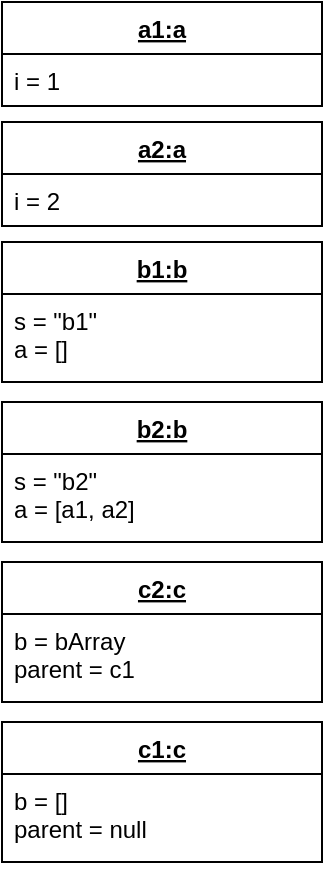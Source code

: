 <mxfile version="13.10.0" type="device"><diagram id="Sjyrh7XdkptuINlzL8qo" name="Page-1"><mxGraphModel dx="270" dy="545" grid="1" gridSize="10" guides="1" tooltips="1" connect="1" arrows="1" fold="1" page="1" pageScale="1" pageWidth="827" pageHeight="1169" math="0" shadow="0"><root><mxCell id="0"/><mxCell id="1" parent="0"/><mxCell id="4TCTGHYUG0QQRNyGJh0D-6" value="a1:a" style="swimlane;fontStyle=5;align=center;verticalAlign=top;childLayout=stackLayout;horizontal=1;startSize=26;horizontalStack=0;resizeParent=1;resizeParentMax=0;resizeLast=0;collapsible=1;marginBottom=0;" vertex="1" parent="1"><mxGeometry x="80" y="40" width="160" height="52" as="geometry"/></mxCell><mxCell id="4TCTGHYUG0QQRNyGJh0D-7" value="i = 1&#10;" style="text;strokeColor=none;fillColor=none;align=left;verticalAlign=top;spacingLeft=4;spacingRight=4;overflow=hidden;rotatable=0;points=[[0,0.5],[1,0.5]];portConstraint=eastwest;" vertex="1" parent="4TCTGHYUG0QQRNyGJh0D-6"><mxGeometry y="26" width="160" height="26" as="geometry"/></mxCell><mxCell id="4TCTGHYUG0QQRNyGJh0D-10" value="b1:b" style="swimlane;fontStyle=5;align=center;verticalAlign=top;childLayout=stackLayout;horizontal=1;startSize=26;horizontalStack=0;resizeParent=1;resizeParentMax=0;resizeLast=0;collapsible=1;marginBottom=0;" vertex="1" parent="1"><mxGeometry x="80" y="160" width="160" height="70" as="geometry"/></mxCell><mxCell id="4TCTGHYUG0QQRNyGJh0D-11" value="s = &quot;b1&quot;&#10;a = []&#10;" style="text;strokeColor=none;fillColor=none;align=left;verticalAlign=top;spacingLeft=4;spacingRight=4;overflow=hidden;rotatable=0;points=[[0,0.5],[1,0.5]];portConstraint=eastwest;" vertex="1" parent="4TCTGHYUG0QQRNyGJh0D-10"><mxGeometry y="26" width="160" height="44" as="geometry"/></mxCell><mxCell id="4TCTGHYUG0QQRNyGJh0D-13" value="a2:a" style="swimlane;fontStyle=5;align=center;verticalAlign=top;childLayout=stackLayout;horizontal=1;startSize=26;horizontalStack=0;resizeParent=1;resizeParentMax=0;resizeLast=0;collapsible=1;marginBottom=0;" vertex="1" parent="1"><mxGeometry x="80" y="100" width="160" height="52" as="geometry"/></mxCell><mxCell id="4TCTGHYUG0QQRNyGJh0D-14" value="i = 2&#10;&#10;" style="text;strokeColor=none;fillColor=none;align=left;verticalAlign=top;spacingLeft=4;spacingRight=4;overflow=hidden;rotatable=0;points=[[0,0.5],[1,0.5]];portConstraint=eastwest;" vertex="1" parent="4TCTGHYUG0QQRNyGJh0D-13"><mxGeometry y="26" width="160" height="26" as="geometry"/></mxCell><mxCell id="4TCTGHYUG0QQRNyGJh0D-20" value="b2:b" style="swimlane;fontStyle=5;align=center;verticalAlign=top;childLayout=stackLayout;horizontal=1;startSize=26;horizontalStack=0;resizeParent=1;resizeParentMax=0;resizeLast=0;collapsible=1;marginBottom=0;" vertex="1" parent="1"><mxGeometry x="80" y="240" width="160" height="70" as="geometry"/></mxCell><mxCell id="4TCTGHYUG0QQRNyGJh0D-21" value="s = &quot;b2&quot;&#10;a = [a1, a2]&#10;" style="text;strokeColor=none;fillColor=none;align=left;verticalAlign=top;spacingLeft=4;spacingRight=4;overflow=hidden;rotatable=0;points=[[0,0.5],[1,0.5]];portConstraint=eastwest;" vertex="1" parent="4TCTGHYUG0QQRNyGJh0D-20"><mxGeometry y="26" width="160" height="44" as="geometry"/></mxCell><mxCell id="4TCTGHYUG0QQRNyGJh0D-22" value="c2:c" style="swimlane;fontStyle=5;align=center;verticalAlign=top;childLayout=stackLayout;horizontal=1;startSize=26;horizontalStack=0;resizeParent=1;resizeParentMax=0;resizeLast=0;collapsible=1;marginBottom=0;" vertex="1" parent="1"><mxGeometry x="80" y="320" width="160" height="70" as="geometry"/></mxCell><mxCell id="4TCTGHYUG0QQRNyGJh0D-23" value="b = bArray&#10;parent = c1&#10;" style="text;strokeColor=none;fillColor=none;align=left;verticalAlign=top;spacingLeft=4;spacingRight=4;overflow=hidden;rotatable=0;points=[[0,0.5],[1,0.5]];portConstraint=eastwest;" vertex="1" parent="4TCTGHYUG0QQRNyGJh0D-22"><mxGeometry y="26" width="160" height="44" as="geometry"/></mxCell><mxCell id="4TCTGHYUG0QQRNyGJh0D-24" value="c1:c" style="swimlane;fontStyle=5;align=center;verticalAlign=top;childLayout=stackLayout;horizontal=1;startSize=26;horizontalStack=0;resizeParent=1;resizeParentMax=0;resizeLast=0;collapsible=1;marginBottom=0;" vertex="1" parent="1"><mxGeometry x="80" y="400" width="160" height="70" as="geometry"/></mxCell><mxCell id="4TCTGHYUG0QQRNyGJh0D-25" value="b = []&#10;parent = null&#10;" style="text;strokeColor=none;fillColor=none;align=left;verticalAlign=top;spacingLeft=4;spacingRight=4;overflow=hidden;rotatable=0;points=[[0,0.5],[1,0.5]];portConstraint=eastwest;" vertex="1" parent="4TCTGHYUG0QQRNyGJh0D-24"><mxGeometry y="26" width="160" height="44" as="geometry"/></mxCell></root></mxGraphModel></diagram></mxfile>